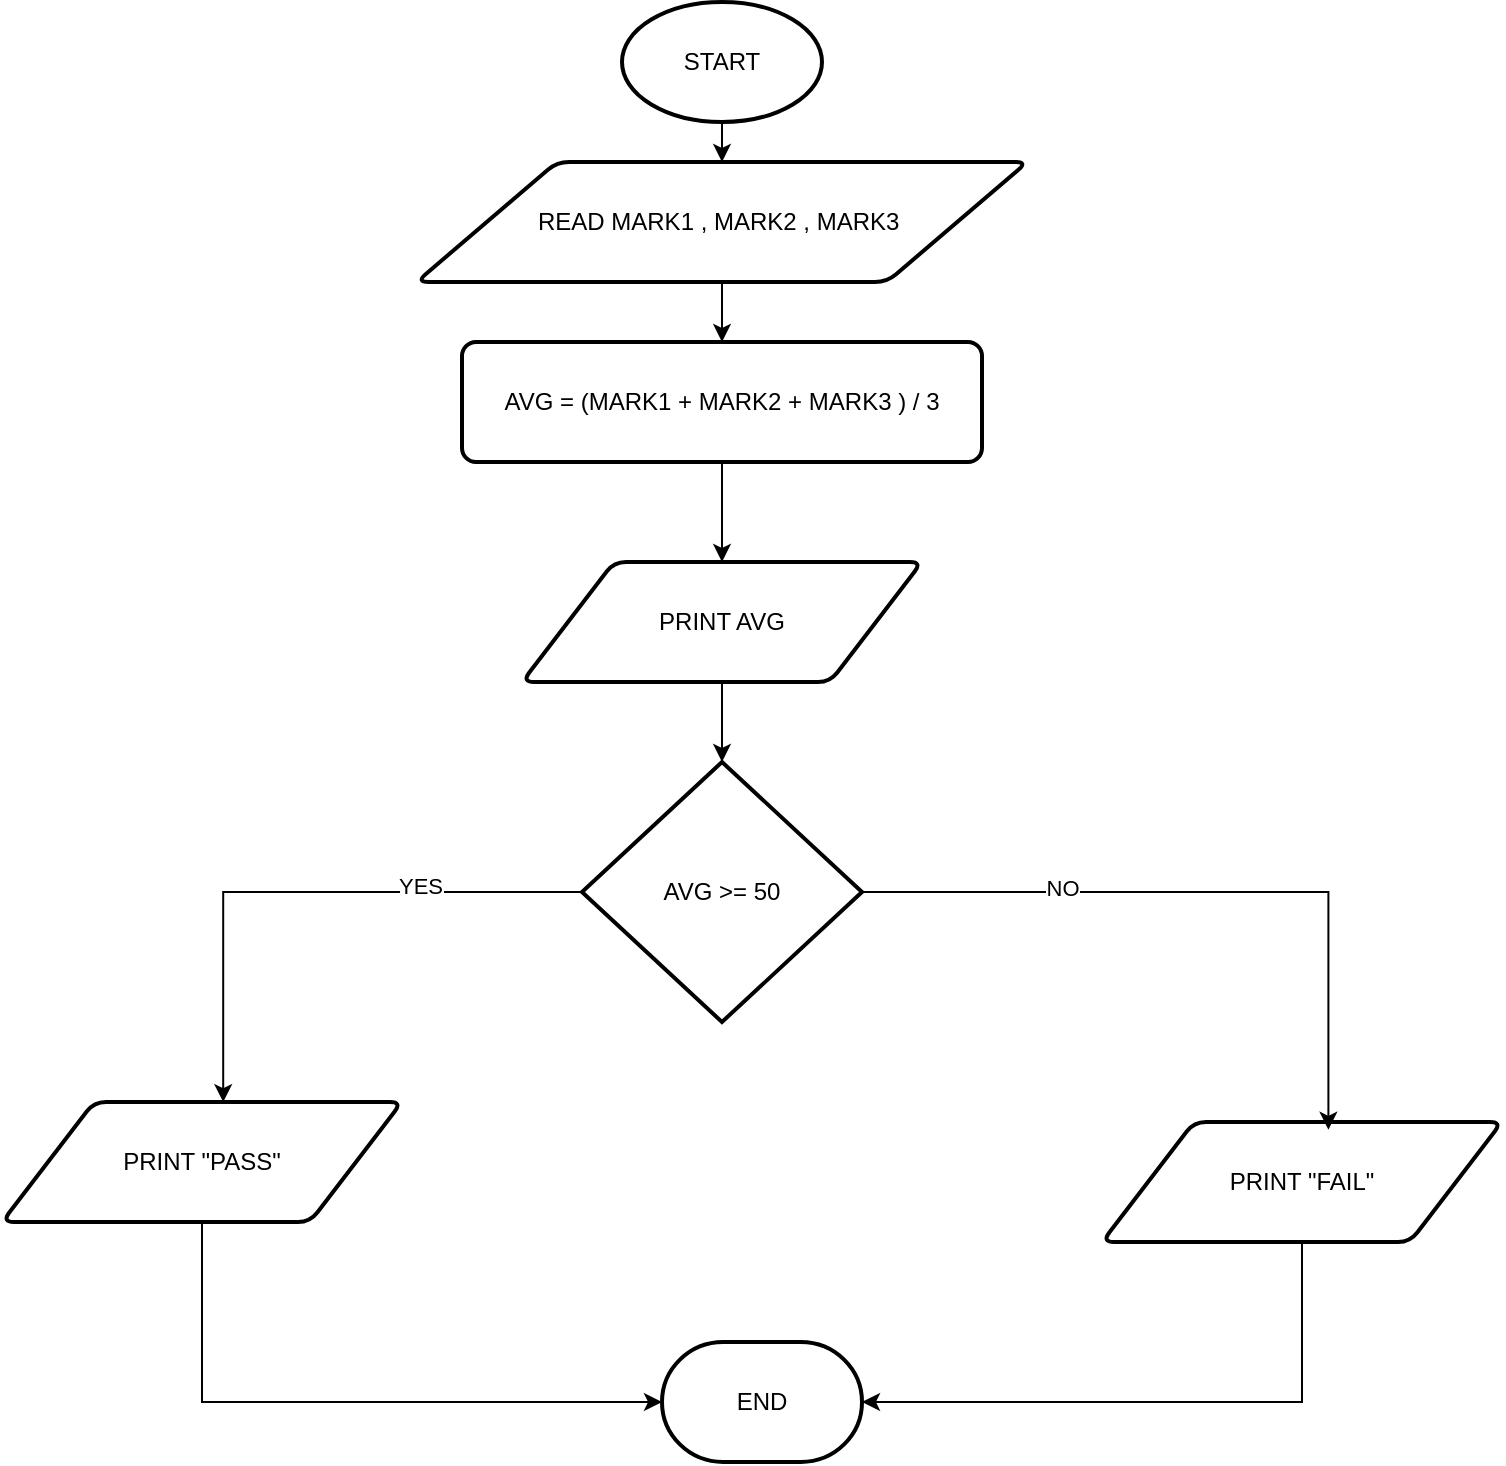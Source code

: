 <mxfile version="25.0.3">
  <diagram id="C5RBs43oDa-KdzZeNtuy" name="Page-1">
    <mxGraphModel dx="1404" dy="557" grid="1" gridSize="10" guides="1" tooltips="1" connect="1" arrows="1" fold="1" page="1" pageScale="1" pageWidth="827" pageHeight="1169" math="0" shadow="0">
      <root>
        <mxCell id="WIyWlLk6GJQsqaUBKTNV-0" />
        <mxCell id="WIyWlLk6GJQsqaUBKTNV-1" parent="WIyWlLk6GJQsqaUBKTNV-0" />
        <mxCell id="0HwQ_DeEo9rfuC11lh6_-12" style="edgeStyle=orthogonalEdgeStyle;rounded=0;orthogonalLoop=1;jettySize=auto;html=1;exitX=0.5;exitY=1;exitDx=0;exitDy=0;exitPerimeter=0;entryX=0.5;entryY=0;entryDx=0;entryDy=0;" edge="1" parent="WIyWlLk6GJQsqaUBKTNV-1" source="0HwQ_DeEo9rfuC11lh6_-0" target="0HwQ_DeEo9rfuC11lh6_-1">
          <mxGeometry relative="1" as="geometry" />
        </mxCell>
        <mxCell id="0HwQ_DeEo9rfuC11lh6_-0" value="START" style="strokeWidth=2;html=1;shape=mxgraph.flowchart.start_1;whiteSpace=wrap;" vertex="1" parent="WIyWlLk6GJQsqaUBKTNV-1">
          <mxGeometry x="360" y="100" width="100" height="60" as="geometry" />
        </mxCell>
        <mxCell id="0HwQ_DeEo9rfuC11lh6_-11" style="edgeStyle=orthogonalEdgeStyle;rounded=0;orthogonalLoop=1;jettySize=auto;html=1;exitX=0.5;exitY=1;exitDx=0;exitDy=0;entryX=0.5;entryY=0;entryDx=0;entryDy=0;" edge="1" parent="WIyWlLk6GJQsqaUBKTNV-1" source="0HwQ_DeEo9rfuC11lh6_-1" target="0HwQ_DeEo9rfuC11lh6_-2">
          <mxGeometry relative="1" as="geometry" />
        </mxCell>
        <mxCell id="0HwQ_DeEo9rfuC11lh6_-1" value="READ MARK1 , MARK2 , MARK3&amp;nbsp;" style="shape=parallelogram;html=1;strokeWidth=2;perimeter=parallelogramPerimeter;whiteSpace=wrap;rounded=1;arcSize=12;size=0.23;" vertex="1" parent="WIyWlLk6GJQsqaUBKTNV-1">
          <mxGeometry x="257.25" y="180" width="305.5" height="60" as="geometry" />
        </mxCell>
        <mxCell id="0HwQ_DeEo9rfuC11lh6_-14" style="edgeStyle=orthogonalEdgeStyle;rounded=0;orthogonalLoop=1;jettySize=auto;html=1;exitX=0.5;exitY=1;exitDx=0;exitDy=0;entryX=0.5;entryY=0;entryDx=0;entryDy=0;" edge="1" parent="WIyWlLk6GJQsqaUBKTNV-1" source="0HwQ_DeEo9rfuC11lh6_-2" target="0HwQ_DeEo9rfuC11lh6_-13">
          <mxGeometry relative="1" as="geometry" />
        </mxCell>
        <mxCell id="0HwQ_DeEo9rfuC11lh6_-2" value="AVG = (MARK1 + MARK2 + MARK3 ) / 3" style="rounded=1;whiteSpace=wrap;html=1;absoluteArcSize=1;arcSize=14;strokeWidth=2;" vertex="1" parent="WIyWlLk6GJQsqaUBKTNV-1">
          <mxGeometry x="280" y="270" width="260" height="60" as="geometry" />
        </mxCell>
        <mxCell id="0HwQ_DeEo9rfuC11lh6_-3" value="AVG &amp;gt;= 50" style="strokeWidth=2;html=1;shape=mxgraph.flowchart.decision;whiteSpace=wrap;" vertex="1" parent="WIyWlLk6GJQsqaUBKTNV-1">
          <mxGeometry x="340" y="480" width="140" height="130" as="geometry" />
        </mxCell>
        <mxCell id="0HwQ_DeEo9rfuC11lh6_-4" value="PRINT &quot;PASS&quot;" style="shape=parallelogram;html=1;strokeWidth=2;perimeter=parallelogramPerimeter;whiteSpace=wrap;rounded=1;arcSize=12;size=0.23;" vertex="1" parent="WIyWlLk6GJQsqaUBKTNV-1">
          <mxGeometry x="50" y="650" width="200" height="60" as="geometry" />
        </mxCell>
        <mxCell id="0HwQ_DeEo9rfuC11lh6_-5" value="PRINT &quot;FAIL&quot;" style="shape=parallelogram;html=1;strokeWidth=2;perimeter=parallelogramPerimeter;whiteSpace=wrap;rounded=1;arcSize=12;size=0.23;" vertex="1" parent="WIyWlLk6GJQsqaUBKTNV-1">
          <mxGeometry x="600" y="660" width="200" height="60" as="geometry" />
        </mxCell>
        <mxCell id="0HwQ_DeEo9rfuC11lh6_-6" style="edgeStyle=orthogonalEdgeStyle;rounded=0;orthogonalLoop=1;jettySize=auto;html=1;exitX=1;exitY=0.5;exitDx=0;exitDy=0;exitPerimeter=0;entryX=0.566;entryY=0.065;entryDx=0;entryDy=0;entryPerimeter=0;" edge="1" parent="WIyWlLk6GJQsqaUBKTNV-1" source="0HwQ_DeEo9rfuC11lh6_-3" target="0HwQ_DeEo9rfuC11lh6_-5">
          <mxGeometry relative="1" as="geometry" />
        </mxCell>
        <mxCell id="0HwQ_DeEo9rfuC11lh6_-9" value="NO" style="edgeLabel;html=1;align=center;verticalAlign=middle;resizable=0;points=[];" vertex="1" connectable="0" parent="0HwQ_DeEo9rfuC11lh6_-6">
          <mxGeometry x="-0.436" y="2" relative="1" as="geometry">
            <mxPoint as="offset" />
          </mxGeometry>
        </mxCell>
        <mxCell id="0HwQ_DeEo9rfuC11lh6_-7" style="edgeStyle=orthogonalEdgeStyle;rounded=0;orthogonalLoop=1;jettySize=auto;html=1;exitX=0;exitY=0.5;exitDx=0;exitDy=0;exitPerimeter=0;entryX=0.553;entryY=0.001;entryDx=0;entryDy=0;entryPerimeter=0;" edge="1" parent="WIyWlLk6GJQsqaUBKTNV-1" source="0HwQ_DeEo9rfuC11lh6_-3" target="0HwQ_DeEo9rfuC11lh6_-4">
          <mxGeometry relative="1" as="geometry" />
        </mxCell>
        <mxCell id="0HwQ_DeEo9rfuC11lh6_-8" value="YES" style="edgeLabel;html=1;align=center;verticalAlign=middle;resizable=0;points=[];" vertex="1" connectable="0" parent="0HwQ_DeEo9rfuC11lh6_-7">
          <mxGeometry x="-0.432" y="-3" relative="1" as="geometry">
            <mxPoint as="offset" />
          </mxGeometry>
        </mxCell>
        <mxCell id="0HwQ_DeEo9rfuC11lh6_-13" value="PRINT AVG" style="shape=parallelogram;html=1;strokeWidth=2;perimeter=parallelogramPerimeter;whiteSpace=wrap;rounded=1;arcSize=12;size=0.23;" vertex="1" parent="WIyWlLk6GJQsqaUBKTNV-1">
          <mxGeometry x="310" y="380" width="200" height="60" as="geometry" />
        </mxCell>
        <mxCell id="0HwQ_DeEo9rfuC11lh6_-15" style="edgeStyle=orthogonalEdgeStyle;rounded=0;orthogonalLoop=1;jettySize=auto;html=1;exitX=0.5;exitY=1;exitDx=0;exitDy=0;entryX=0.5;entryY=0;entryDx=0;entryDy=0;entryPerimeter=0;" edge="1" parent="WIyWlLk6GJQsqaUBKTNV-1" source="0HwQ_DeEo9rfuC11lh6_-13" target="0HwQ_DeEo9rfuC11lh6_-3">
          <mxGeometry relative="1" as="geometry" />
        </mxCell>
        <mxCell id="0HwQ_DeEo9rfuC11lh6_-16" value="END" style="strokeWidth=2;html=1;shape=mxgraph.flowchart.terminator;whiteSpace=wrap;" vertex="1" parent="WIyWlLk6GJQsqaUBKTNV-1">
          <mxGeometry x="380" y="770" width="100" height="60" as="geometry" />
        </mxCell>
        <mxCell id="0HwQ_DeEo9rfuC11lh6_-17" style="edgeStyle=orthogonalEdgeStyle;rounded=0;orthogonalLoop=1;jettySize=auto;html=1;exitX=0.5;exitY=1;exitDx=0;exitDy=0;entryX=1;entryY=0.5;entryDx=0;entryDy=0;entryPerimeter=0;" edge="1" parent="WIyWlLk6GJQsqaUBKTNV-1" source="0HwQ_DeEo9rfuC11lh6_-5" target="0HwQ_DeEo9rfuC11lh6_-16">
          <mxGeometry relative="1" as="geometry" />
        </mxCell>
        <mxCell id="0HwQ_DeEo9rfuC11lh6_-18" style="edgeStyle=orthogonalEdgeStyle;rounded=0;orthogonalLoop=1;jettySize=auto;html=1;exitX=0.5;exitY=1;exitDx=0;exitDy=0;entryX=0;entryY=0.5;entryDx=0;entryDy=0;entryPerimeter=0;" edge="1" parent="WIyWlLk6GJQsqaUBKTNV-1" source="0HwQ_DeEo9rfuC11lh6_-4" target="0HwQ_DeEo9rfuC11lh6_-16">
          <mxGeometry relative="1" as="geometry" />
        </mxCell>
      </root>
    </mxGraphModel>
  </diagram>
</mxfile>
